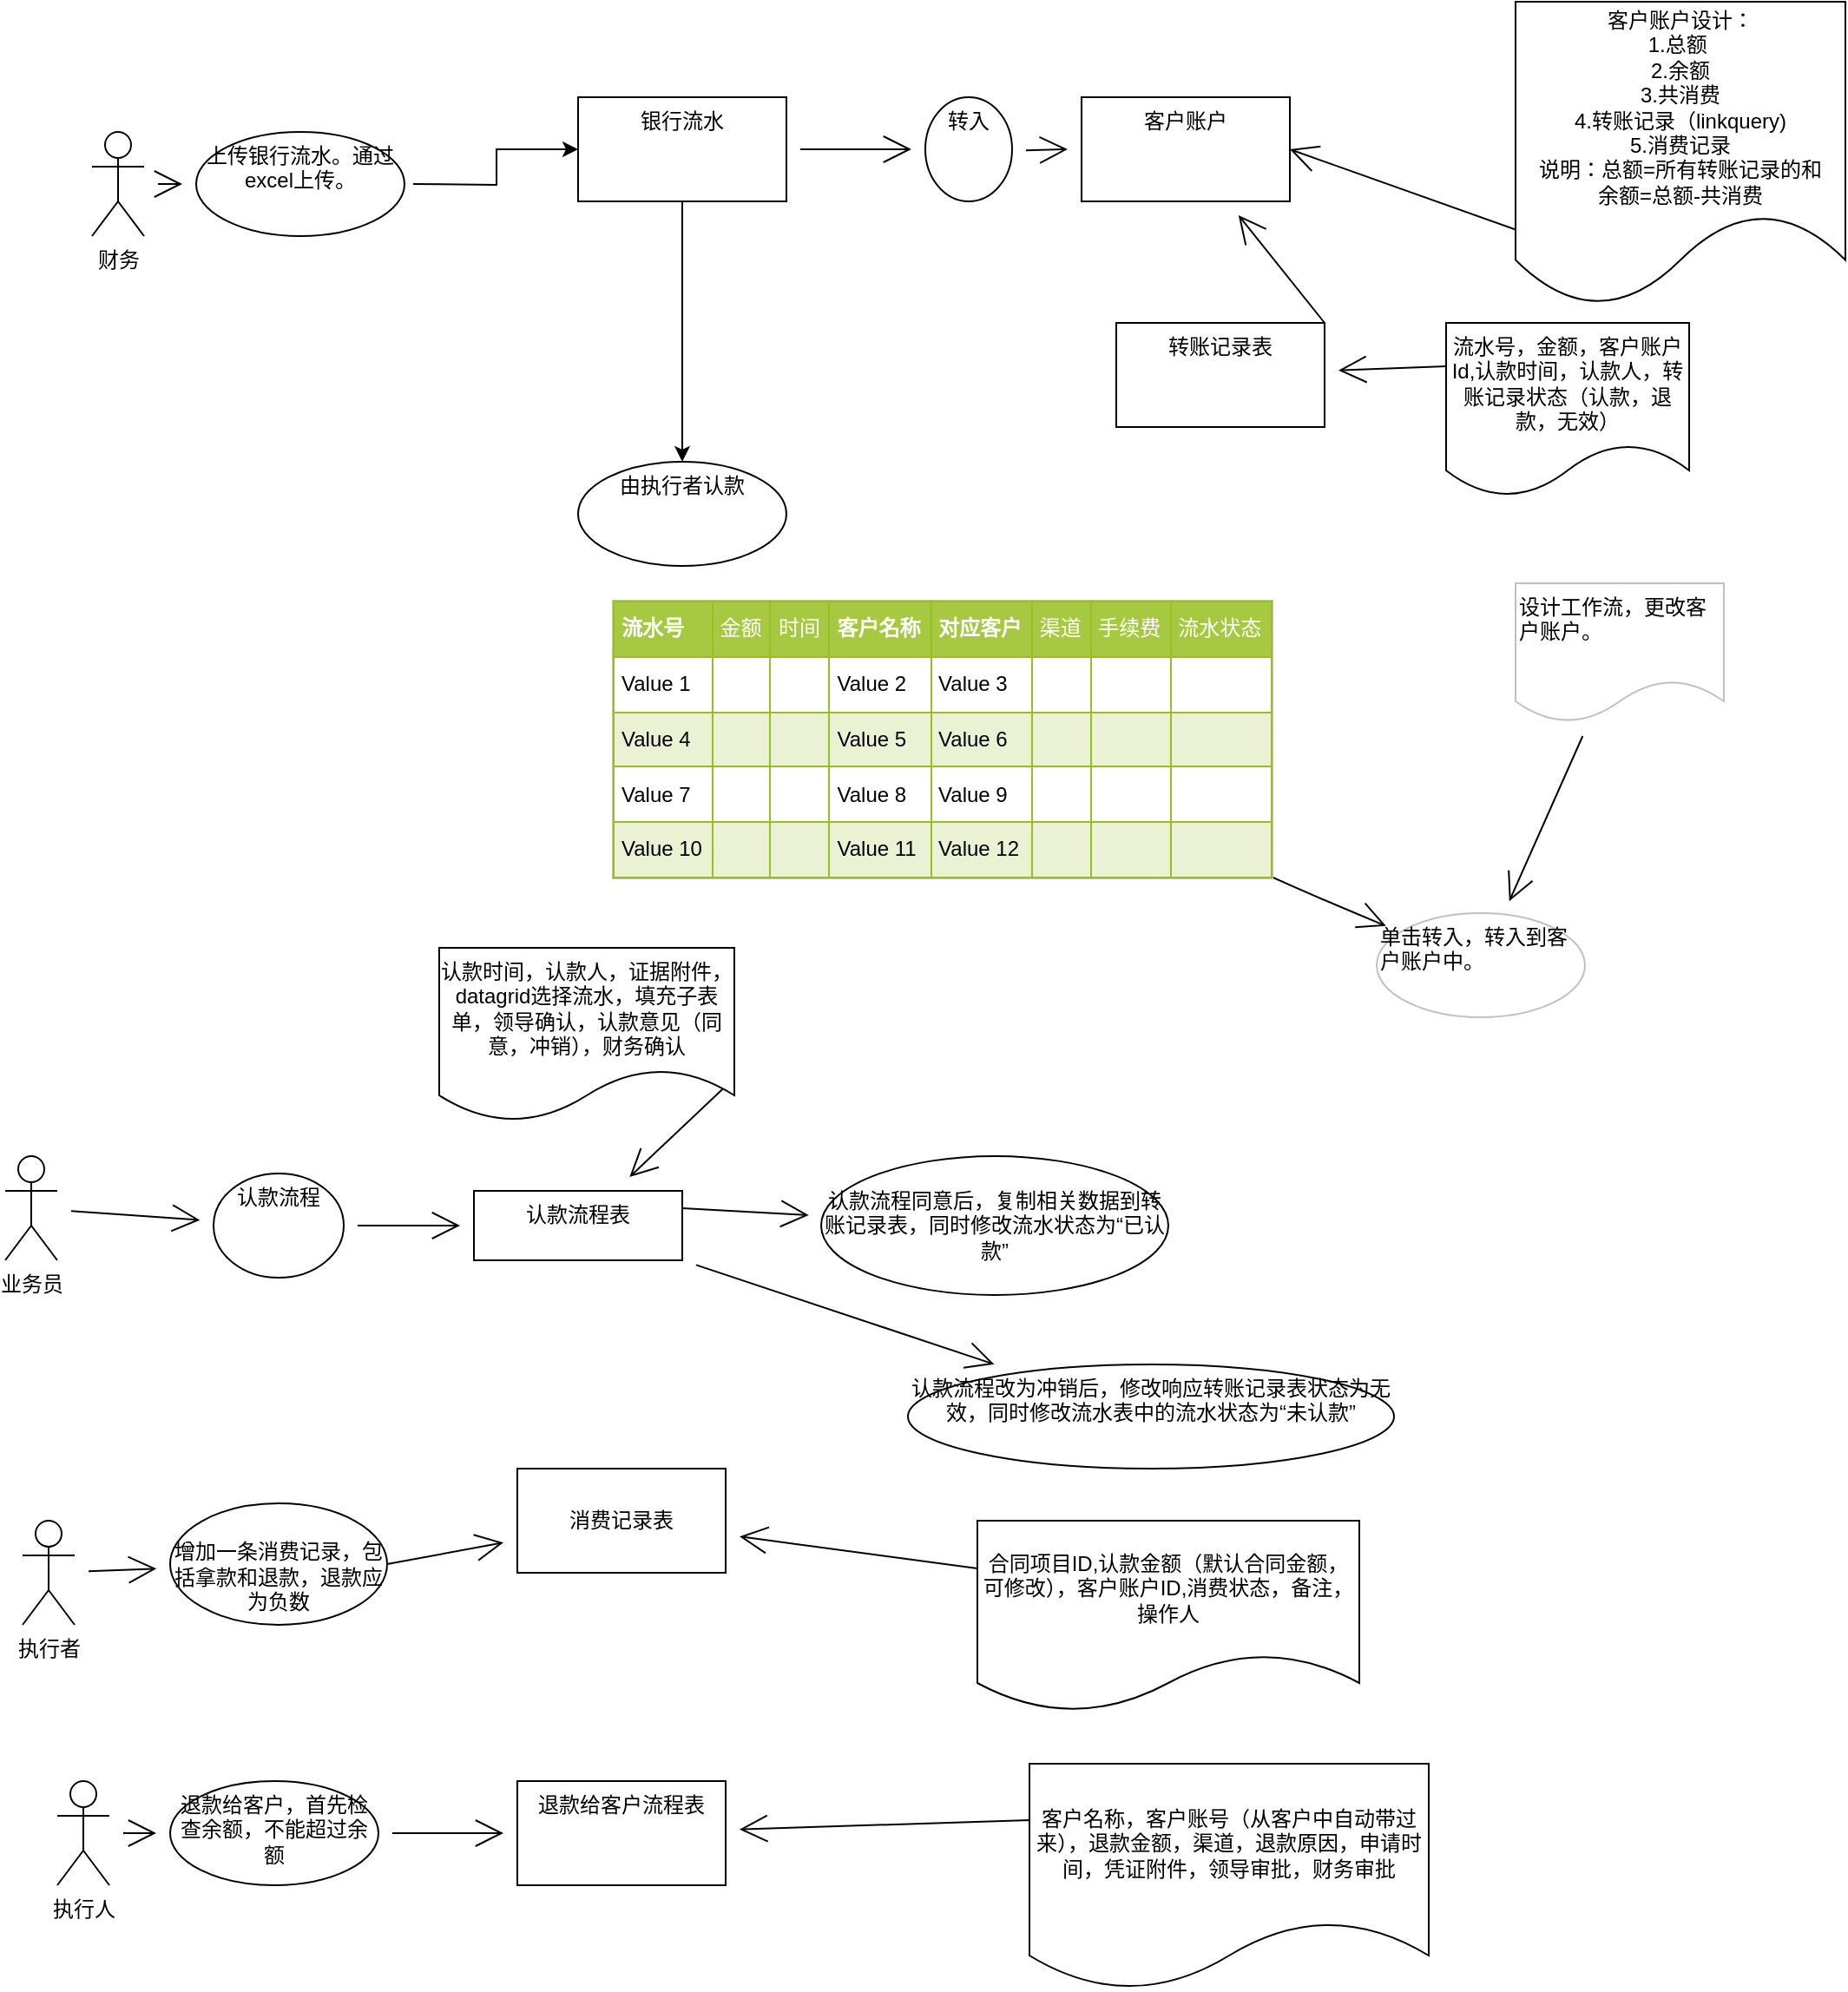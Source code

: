 <mxfile version="15.3.5" type="github">
  <diagram id="i9z5DV8Quiy5ul4YF9sL" name="Page-1">
    <mxGraphModel dx="1038" dy="536" grid="1" gridSize="10" guides="1" tooltips="1" connect="1" arrows="1" fold="1" page="1" pageScale="1" pageWidth="827" pageHeight="1169" math="0" shadow="0">
      <root>
        <mxCell id="0" />
        <mxCell id="1" parent="0" />
        <mxCell id="20aYLW1WKIlqMCxb5FEP-12" value="" style="edgeStyle=none;curved=1;rounded=0;orthogonalLoop=1;jettySize=auto;html=1;endArrow=open;startSize=14;endSize=14;sourcePerimeterSpacing=8;targetPerimeterSpacing=8;" parent="1" source="_qh5CtxLGN5EkOG5CYsD-1" target="20aYLW1WKIlqMCxb5FEP-11" edge="1">
          <mxGeometry relative="1" as="geometry" />
        </mxCell>
        <mxCell id="_qh5CtxLGN5EkOG5CYsD-1" value="财务" style="shape=umlActor;verticalLabelPosition=bottom;verticalAlign=top;html=1;outlineConnect=0;" parent="1" vertex="1">
          <mxGeometry x="60" y="90" width="30" height="60" as="geometry" />
        </mxCell>
        <mxCell id="_qh5CtxLGN5EkOG5CYsD-5" value="" style="edgeStyle=orthogonalEdgeStyle;rounded=0;orthogonalLoop=1;jettySize=auto;html=1;" parent="1" target="_qh5CtxLGN5EkOG5CYsD-4" edge="1">
          <mxGeometry relative="1" as="geometry">
            <mxPoint x="245" y="120" as="sourcePoint" />
          </mxGeometry>
        </mxCell>
        <mxCell id="_qh5CtxLGN5EkOG5CYsD-9" value="" style="edgeStyle=orthogonalEdgeStyle;rounded=0;orthogonalLoop=1;jettySize=auto;html=1;" parent="1" source="_qh5CtxLGN5EkOG5CYsD-4" target="_qh5CtxLGN5EkOG5CYsD-8" edge="1">
          <mxGeometry relative="1" as="geometry" />
        </mxCell>
        <mxCell id="C7Liofxj1-OizuLrf2gV-4" value="" style="edgeStyle=none;curved=1;rounded=0;orthogonalLoop=1;jettySize=auto;html=1;endArrow=open;startSize=14;endSize=14;sourcePerimeterSpacing=8;targetPerimeterSpacing=8;" edge="1" parent="1" source="_qh5CtxLGN5EkOG5CYsD-4" target="C7Liofxj1-OizuLrf2gV-3">
          <mxGeometry relative="1" as="geometry" />
        </mxCell>
        <mxCell id="_qh5CtxLGN5EkOG5CYsD-4" value="银行流水" style="whiteSpace=wrap;html=1;verticalAlign=top;" parent="1" vertex="1">
          <mxGeometry x="340" y="70" width="120" height="60" as="geometry" />
        </mxCell>
        <mxCell id="_qh5CtxLGN5EkOG5CYsD-6" value="客户账户" style="whiteSpace=wrap;html=1;verticalAlign=top;" parent="1" vertex="1">
          <mxGeometry x="630" y="70" width="120" height="60" as="geometry" />
        </mxCell>
        <mxCell id="_qh5CtxLGN5EkOG5CYsD-8" value="由执行者认款" style="ellipse;whiteSpace=wrap;html=1;verticalAlign=top;" parent="1" vertex="1">
          <mxGeometry x="340" y="280" width="120" height="60" as="geometry" />
        </mxCell>
        <mxCell id="20aYLW1WKIlqMCxb5FEP-13" style="edgeStyle=none;curved=1;rounded=0;orthogonalLoop=1;jettySize=auto;html=1;exitX=1;exitY=0.75;exitDx=0;exitDy=0;endArrow=open;startSize=14;endSize=14;sourcePerimeterSpacing=8;targetPerimeterSpacing=8;" parent="1" source="20aYLW1WKIlqMCxb5FEP-1" target="20aYLW1WKIlqMCxb5FEP-4" edge="1">
          <mxGeometry relative="1" as="geometry">
            <Array as="points">
              <mxPoint x="570" y="450" />
            </Array>
          </mxGeometry>
        </mxCell>
        <mxCell id="20aYLW1WKIlqMCxb5FEP-1" value="&lt;table border=&quot;1&quot; width=&quot;100%&quot; cellpadding=&quot;4&quot; style=&quot;width: 100% ; height: 100% ; border-collapse: collapse&quot;&gt;&lt;tbody&gt;&lt;tr style=&quot;background-color: #a7c942 ; color: #ffffff ; border: 1px solid #98bf21&quot;&gt;&lt;th align=&quot;left&quot;&gt;流水号&lt;/th&gt;&lt;td&gt;金额&lt;/td&gt;&lt;td&gt;时间&lt;/td&gt;&lt;th align=&quot;left&quot;&gt;客户名称&lt;/th&gt;&lt;th align=&quot;left&quot;&gt;对应客户&lt;/th&gt;&lt;td&gt;渠道&lt;/td&gt;&lt;td&gt;手续费&lt;/td&gt;&lt;td&gt;流水状态&lt;/td&gt;&lt;/tr&gt;&lt;tr style=&quot;border: 1px solid #98bf21&quot;&gt;&lt;td&gt;Value 1&lt;/td&gt;&lt;td&gt;&lt;br&gt;&lt;/td&gt;&lt;td&gt;&lt;br&gt;&lt;/td&gt;&lt;td&gt;Value 2&lt;/td&gt;&lt;td&gt;Value 3&lt;/td&gt;&lt;td&gt;&lt;br&gt;&lt;/td&gt;&lt;td&gt;&lt;br&gt;&lt;/td&gt;&lt;td&gt;&lt;br&gt;&lt;/td&gt;&lt;/tr&gt;&lt;tr style=&quot;background-color: #eaf2d3 ; border: 1px solid #98bf21&quot;&gt;&lt;td&gt;Value 4&lt;/td&gt;&lt;td&gt;&lt;br&gt;&lt;/td&gt;&lt;td&gt;&lt;br&gt;&lt;/td&gt;&lt;td&gt;Value 5&lt;/td&gt;&lt;td&gt;Value 6&lt;/td&gt;&lt;td&gt;&lt;br&gt;&lt;/td&gt;&lt;td&gt;&lt;br&gt;&lt;/td&gt;&lt;td&gt;&lt;br&gt;&lt;/td&gt;&lt;/tr&gt;&lt;tr style=&quot;border: 1px solid #98bf21&quot;&gt;&lt;td&gt;Value 7&lt;/td&gt;&lt;td&gt;&lt;br&gt;&lt;/td&gt;&lt;td&gt;&lt;br&gt;&lt;/td&gt;&lt;td&gt;Value 8&lt;/td&gt;&lt;td&gt;Value 9&lt;/td&gt;&lt;td&gt;&lt;br&gt;&lt;/td&gt;&lt;td&gt;&lt;br&gt;&lt;/td&gt;&lt;td&gt;&lt;br&gt;&lt;/td&gt;&lt;/tr&gt;&lt;tr style=&quot;background-color: #eaf2d3 ; border: 1px solid #98bf21&quot;&gt;&lt;td&gt;Value 10&lt;/td&gt;&lt;td&gt;&lt;br&gt;&lt;/td&gt;&lt;td&gt;&lt;br&gt;&lt;/td&gt;&lt;td&gt;Value 11&lt;/td&gt;&lt;td&gt;Value 12&lt;/td&gt;&lt;td&gt;&lt;br&gt;&lt;/td&gt;&lt;td&gt;&lt;br&gt;&lt;/td&gt;&lt;td&gt;&lt;br&gt;&lt;/td&gt;&lt;/tr&gt;&lt;/tbody&gt;&lt;/table&gt;" style="text;html=1;strokeColor=#c0c0c0;fillColor=#ffffff;overflow=fill;rounded=0;hachureGap=4;pointerEvents=0;" parent="1" vertex="1">
          <mxGeometry x="360" y="360" width="380" height="160" as="geometry" />
        </mxCell>
        <mxCell id="20aYLW1WKIlqMCxb5FEP-5" value="" style="edgeStyle=none;curved=1;rounded=0;orthogonalLoop=1;jettySize=auto;html=1;endArrow=open;startSize=14;endSize=14;sourcePerimeterSpacing=8;targetPerimeterSpacing=8;" parent="1" source="20aYLW1WKIlqMCxb5FEP-2" target="20aYLW1WKIlqMCxb5FEP-4" edge="1">
          <mxGeometry relative="1" as="geometry" />
        </mxCell>
        <mxCell id="20aYLW1WKIlqMCxb5FEP-2" value="&lt;span&gt;设计工作流，更改客户账户。&lt;/span&gt;" style="shape=document;whiteSpace=wrap;html=1;boundedLbl=1;rounded=0;align=left;verticalAlign=top;strokeColor=#c0c0c0;hachureGap=4;" parent="1" vertex="1">
          <mxGeometry x="880" y="350" width="120" height="80" as="geometry" />
        </mxCell>
        <mxCell id="20aYLW1WKIlqMCxb5FEP-4" value="单击转入，转入到客户账户中。" style="ellipse;whiteSpace=wrap;html=1;rounded=0;align=left;verticalAlign=top;strokeColor=#c0c0c0;hachureGap=4;" parent="1" vertex="1">
          <mxGeometry x="800" y="540" width="120" height="60" as="geometry" />
        </mxCell>
        <mxCell id="20aYLW1WKIlqMCxb5FEP-11" value="&lt;span&gt;上传银行流水。通过excel上传。&lt;/span&gt;" style="ellipse;whiteSpace=wrap;html=1;verticalAlign=top;" parent="1" vertex="1">
          <mxGeometry x="120" y="90" width="120" height="60" as="geometry" />
        </mxCell>
        <mxCell id="20aYLW1WKIlqMCxb5FEP-21" style="edgeStyle=none;curved=1;rounded=0;orthogonalLoop=1;jettySize=auto;html=1;exitX=0;exitY=0.75;exitDx=0;exitDy=0;entryX=1;entryY=0.5;entryDx=0;entryDy=0;endArrow=open;startSize=14;endSize=14;sourcePerimeterSpacing=8;targetPerimeterSpacing=8;" parent="1" source="20aYLW1WKIlqMCxb5FEP-20" target="_qh5CtxLGN5EkOG5CYsD-6" edge="1">
          <mxGeometry relative="1" as="geometry" />
        </mxCell>
        <mxCell id="20aYLW1WKIlqMCxb5FEP-20" value="客户账户设计：&lt;br&gt;1.总额&amp;nbsp; &lt;br&gt;2.余额&lt;br&gt;3.共消费&lt;br&gt;4.转账记录（linkquery)&lt;br&gt;5.消费记录&lt;br&gt;说明：总额=所有转账记录的和&lt;br&gt;余额=总额-共消费" style="shape=document;whiteSpace=wrap;html=1;boundedLbl=1;hachureGap=4;pointerEvents=0;" parent="1" vertex="1">
          <mxGeometry x="880" y="15" width="190" height="175" as="geometry" />
        </mxCell>
        <mxCell id="EWIhEaEtXWLnVECfUyCJ-3" value="" style="edgeStyle=none;curved=1;rounded=0;orthogonalLoop=1;jettySize=auto;html=1;endArrow=open;startSize=14;endSize=14;sourcePerimeterSpacing=8;targetPerimeterSpacing=8;" parent="1" source="EWIhEaEtXWLnVECfUyCJ-1" target="EWIhEaEtXWLnVECfUyCJ-2" edge="1">
          <mxGeometry relative="1" as="geometry" />
        </mxCell>
        <mxCell id="EWIhEaEtXWLnVECfUyCJ-1" value="业务员" style="shape=umlActor;verticalLabelPosition=bottom;verticalAlign=top;html=1;outlineConnect=0;hachureGap=4;pointerEvents=0;" parent="1" vertex="1">
          <mxGeometry x="10" y="680" width="30" height="60" as="geometry" />
        </mxCell>
        <mxCell id="EWIhEaEtXWLnVECfUyCJ-5" value="" style="edgeStyle=none;curved=1;rounded=0;orthogonalLoop=1;jettySize=auto;html=1;endArrow=open;startSize=14;endSize=14;sourcePerimeterSpacing=8;targetPerimeterSpacing=8;" parent="1" source="EWIhEaEtXWLnVECfUyCJ-2" target="EWIhEaEtXWLnVECfUyCJ-4" edge="1">
          <mxGeometry relative="1" as="geometry" />
        </mxCell>
        <mxCell id="EWIhEaEtXWLnVECfUyCJ-2" value="认款流程" style="ellipse;whiteSpace=wrap;html=1;verticalAlign=top;hachureGap=4;" parent="1" vertex="1">
          <mxGeometry x="130" y="690" width="75" height="60" as="geometry" />
        </mxCell>
        <mxCell id="EWIhEaEtXWLnVECfUyCJ-15" style="edgeStyle=none;curved=1;rounded=0;orthogonalLoop=1;jettySize=auto;html=1;exitX=1;exitY=0.25;exitDx=0;exitDy=0;endArrow=open;startSize=14;endSize=14;sourcePerimeterSpacing=8;targetPerimeterSpacing=8;" parent="1" source="EWIhEaEtXWLnVECfUyCJ-4" target="EWIhEaEtXWLnVECfUyCJ-14" edge="1">
          <mxGeometry relative="1" as="geometry" />
        </mxCell>
        <mxCell id="EWIhEaEtXWLnVECfUyCJ-22" value="" style="edgeStyle=none;curved=1;rounded=0;orthogonalLoop=1;jettySize=auto;html=1;endArrow=open;startSize=14;endSize=14;sourcePerimeterSpacing=8;targetPerimeterSpacing=8;" parent="1" source="EWIhEaEtXWLnVECfUyCJ-4" target="EWIhEaEtXWLnVECfUyCJ-21" edge="1">
          <mxGeometry relative="1" as="geometry" />
        </mxCell>
        <mxCell id="EWIhEaEtXWLnVECfUyCJ-4" value="认款流程表" style="whiteSpace=wrap;html=1;verticalAlign=top;hachureGap=4;" parent="1" vertex="1">
          <mxGeometry x="280" y="700" width="120" height="40" as="geometry" />
        </mxCell>
        <mxCell id="EWIhEaEtXWLnVECfUyCJ-8" style="edgeStyle=none;curved=1;rounded=0;orthogonalLoop=1;jettySize=auto;html=1;exitX=1;exitY=0.75;exitDx=0;exitDy=0;endArrow=open;startSize=14;endSize=14;sourcePerimeterSpacing=8;targetPerimeterSpacing=8;" parent="1" source="EWIhEaEtXWLnVECfUyCJ-7" target="EWIhEaEtXWLnVECfUyCJ-4" edge="1">
          <mxGeometry relative="1" as="geometry" />
        </mxCell>
        <mxCell id="EWIhEaEtXWLnVECfUyCJ-7" value="认款时间，认款人，证据附件，datagrid选择流水，填充子表单，领导确认，认款意见（同意，冲销），财务确认" style="shape=document;whiteSpace=wrap;html=1;boundedLbl=1;hachureGap=4;pointerEvents=0;" parent="1" vertex="1">
          <mxGeometry x="260" y="560" width="170" height="100" as="geometry" />
        </mxCell>
        <mxCell id="EWIhEaEtXWLnVECfUyCJ-12" style="edgeStyle=none;curved=1;rounded=0;orthogonalLoop=1;jettySize=auto;html=1;exitX=1;exitY=0;exitDx=0;exitDy=0;endArrow=open;startSize=14;endSize=14;sourcePerimeterSpacing=8;targetPerimeterSpacing=8;" parent="1" source="EWIhEaEtXWLnVECfUyCJ-10" target="_qh5CtxLGN5EkOG5CYsD-6" edge="1">
          <mxGeometry relative="1" as="geometry" />
        </mxCell>
        <mxCell id="EWIhEaEtXWLnVECfUyCJ-10" value="转账记录表" style="whiteSpace=wrap;html=1;verticalAlign=top;" parent="1" vertex="1">
          <mxGeometry x="650" y="200" width="120" height="60" as="geometry" />
        </mxCell>
        <mxCell id="EWIhEaEtXWLnVECfUyCJ-17" style="edgeStyle=none;curved=1;rounded=0;orthogonalLoop=1;jettySize=auto;html=1;exitX=0;exitY=0.25;exitDx=0;exitDy=0;endArrow=open;startSize=14;endSize=14;sourcePerimeterSpacing=8;targetPerimeterSpacing=8;" parent="1" source="EWIhEaEtXWLnVECfUyCJ-13" target="EWIhEaEtXWLnVECfUyCJ-10" edge="1">
          <mxGeometry relative="1" as="geometry" />
        </mxCell>
        <mxCell id="EWIhEaEtXWLnVECfUyCJ-13" value="流水号，金额，客户账户Id,认款时间，认款人，转账记录状态（认款，退款，无效）" style="shape=document;whiteSpace=wrap;html=1;boundedLbl=1;hachureGap=4;pointerEvents=0;" parent="1" vertex="1">
          <mxGeometry x="840" y="200" width="140" height="100" as="geometry" />
        </mxCell>
        <mxCell id="EWIhEaEtXWLnVECfUyCJ-14" value="认款流程同意后，复制相关数据到转账记录表，同时修改流水状态为“已认款”" style="ellipse;whiteSpace=wrap;html=1;hachureGap=4;pointerEvents=0;" parent="1" vertex="1">
          <mxGeometry x="480" y="680" width="200" height="80" as="geometry" />
        </mxCell>
        <mxCell id="EWIhEaEtXWLnVECfUyCJ-21" value="&lt;span&gt;认款流程改为冲销后，修改响应转账记录表状态为无效，同时修改流水表中的流水状态为“未认款”&lt;/span&gt;" style="ellipse;whiteSpace=wrap;html=1;verticalAlign=top;hachureGap=4;" parent="1" vertex="1">
          <mxGeometry x="530" y="800" width="280" height="60" as="geometry" />
        </mxCell>
        <mxCell id="EWIhEaEtXWLnVECfUyCJ-23" value="消费记录表" style="rounded=0;whiteSpace=wrap;html=1;hachureGap=4;pointerEvents=0;" parent="1" vertex="1">
          <mxGeometry x="305" y="860" width="120" height="60" as="geometry" />
        </mxCell>
        <mxCell id="EWIhEaEtXWLnVECfUyCJ-27" value="" style="edgeStyle=none;curved=1;rounded=0;orthogonalLoop=1;jettySize=auto;html=1;endArrow=open;startSize=14;endSize=14;sourcePerimeterSpacing=8;targetPerimeterSpacing=8;" parent="1" source="EWIhEaEtXWLnVECfUyCJ-24" target="EWIhEaEtXWLnVECfUyCJ-26" edge="1">
          <mxGeometry relative="1" as="geometry" />
        </mxCell>
        <mxCell id="EWIhEaEtXWLnVECfUyCJ-24" value="执行者" style="shape=umlActor;verticalLabelPosition=bottom;verticalAlign=top;html=1;outlineConnect=0;hachureGap=4;pointerEvents=0;" parent="1" vertex="1">
          <mxGeometry x="20" y="890" width="30" height="60" as="geometry" />
        </mxCell>
        <mxCell id="EWIhEaEtXWLnVECfUyCJ-29" style="edgeStyle=none;curved=1;rounded=0;orthogonalLoop=1;jettySize=auto;html=1;exitX=1;exitY=0.5;exitDx=0;exitDy=0;endArrow=open;startSize=14;endSize=14;sourcePerimeterSpacing=8;targetPerimeterSpacing=8;" parent="1" source="EWIhEaEtXWLnVECfUyCJ-26" target="EWIhEaEtXWLnVECfUyCJ-23" edge="1">
          <mxGeometry relative="1" as="geometry" />
        </mxCell>
        <mxCell id="EWIhEaEtXWLnVECfUyCJ-26" value="&lt;br&gt;增加一条消费记录，包括拿款和退款，退款应为负数" style="ellipse;whiteSpace=wrap;html=1;verticalAlign=top;hachureGap=4;" parent="1" vertex="1">
          <mxGeometry x="105" y="880" width="125" height="70" as="geometry" />
        </mxCell>
        <mxCell id="EWIhEaEtXWLnVECfUyCJ-30" style="edgeStyle=none;curved=1;rounded=0;orthogonalLoop=1;jettySize=auto;html=1;exitX=0;exitY=0.25;exitDx=0;exitDy=0;endArrow=open;startSize=14;endSize=14;sourcePerimeterSpacing=8;targetPerimeterSpacing=8;" parent="1" source="EWIhEaEtXWLnVECfUyCJ-28" target="EWIhEaEtXWLnVECfUyCJ-23" edge="1">
          <mxGeometry relative="1" as="geometry" />
        </mxCell>
        <mxCell id="EWIhEaEtXWLnVECfUyCJ-28" value="合同项目ID,认款金额（默认合同金额，可修改），客户账户ID,消费状态，备注，操作人" style="shape=document;whiteSpace=wrap;html=1;boundedLbl=1;hachureGap=4;pointerEvents=0;" parent="1" vertex="1">
          <mxGeometry x="570" y="890" width="220" height="110" as="geometry" />
        </mxCell>
        <mxCell id="EWIhEaEtXWLnVECfUyCJ-34" value="" style="edgeStyle=none;curved=1;rounded=0;orthogonalLoop=1;jettySize=auto;html=1;endArrow=open;startSize=14;endSize=14;sourcePerimeterSpacing=8;targetPerimeterSpacing=8;" parent="1" source="EWIhEaEtXWLnVECfUyCJ-32" target="EWIhEaEtXWLnVECfUyCJ-33" edge="1">
          <mxGeometry relative="1" as="geometry" />
        </mxCell>
        <mxCell id="EWIhEaEtXWLnVECfUyCJ-32" value="执行人" style="shape=umlActor;verticalLabelPosition=bottom;verticalAlign=top;html=1;outlineConnect=0;hachureGap=4;pointerEvents=0;" parent="1" vertex="1">
          <mxGeometry x="40" y="1040" width="30" height="60" as="geometry" />
        </mxCell>
        <mxCell id="EWIhEaEtXWLnVECfUyCJ-36" value="" style="edgeStyle=none;curved=1;rounded=0;orthogonalLoop=1;jettySize=auto;html=1;endArrow=open;startSize=14;endSize=14;sourcePerimeterSpacing=8;targetPerimeterSpacing=8;" parent="1" source="EWIhEaEtXWLnVECfUyCJ-33" target="EWIhEaEtXWLnVECfUyCJ-35" edge="1">
          <mxGeometry relative="1" as="geometry" />
        </mxCell>
        <mxCell id="EWIhEaEtXWLnVECfUyCJ-33" value="退款给客户，首先检查余额，不能超过余额" style="ellipse;whiteSpace=wrap;html=1;verticalAlign=top;hachureGap=4;" parent="1" vertex="1">
          <mxGeometry x="105" y="1040" width="120" height="60" as="geometry" />
        </mxCell>
        <mxCell id="EWIhEaEtXWLnVECfUyCJ-35" value="退款给客户流程表" style="whiteSpace=wrap;html=1;verticalAlign=top;hachureGap=4;" parent="1" vertex="1">
          <mxGeometry x="305" y="1040" width="120" height="60" as="geometry" />
        </mxCell>
        <mxCell id="EWIhEaEtXWLnVECfUyCJ-38" style="edgeStyle=none;curved=1;rounded=0;orthogonalLoop=1;jettySize=auto;html=1;exitX=0;exitY=0.25;exitDx=0;exitDy=0;endArrow=open;startSize=14;endSize=14;sourcePerimeterSpacing=8;targetPerimeterSpacing=8;" parent="1" source="EWIhEaEtXWLnVECfUyCJ-37" target="EWIhEaEtXWLnVECfUyCJ-35" edge="1">
          <mxGeometry relative="1" as="geometry" />
        </mxCell>
        <mxCell id="EWIhEaEtXWLnVECfUyCJ-37" value="客户名称，客户账号（从客户中自动带过来），退款金额，渠道，退款原因，申请时间，凭证附件，领导审批，财务审批" style="shape=document;whiteSpace=wrap;html=1;boundedLbl=1;hachureGap=4;pointerEvents=0;" parent="1" vertex="1">
          <mxGeometry x="600" y="1030" width="230" height="130" as="geometry" />
        </mxCell>
        <mxCell id="C7Liofxj1-OizuLrf2gV-5" value="" style="edgeStyle=none;curved=1;rounded=0;orthogonalLoop=1;jettySize=auto;html=1;endArrow=open;startSize=14;endSize=14;sourcePerimeterSpacing=8;targetPerimeterSpacing=8;" edge="1" parent="1" source="C7Liofxj1-OizuLrf2gV-3" target="_qh5CtxLGN5EkOG5CYsD-6">
          <mxGeometry relative="1" as="geometry" />
        </mxCell>
        <mxCell id="C7Liofxj1-OizuLrf2gV-3" value="转入" style="ellipse;whiteSpace=wrap;html=1;verticalAlign=top;" vertex="1" parent="1">
          <mxGeometry x="540" y="70" width="50" height="60" as="geometry" />
        </mxCell>
      </root>
    </mxGraphModel>
  </diagram>
</mxfile>
